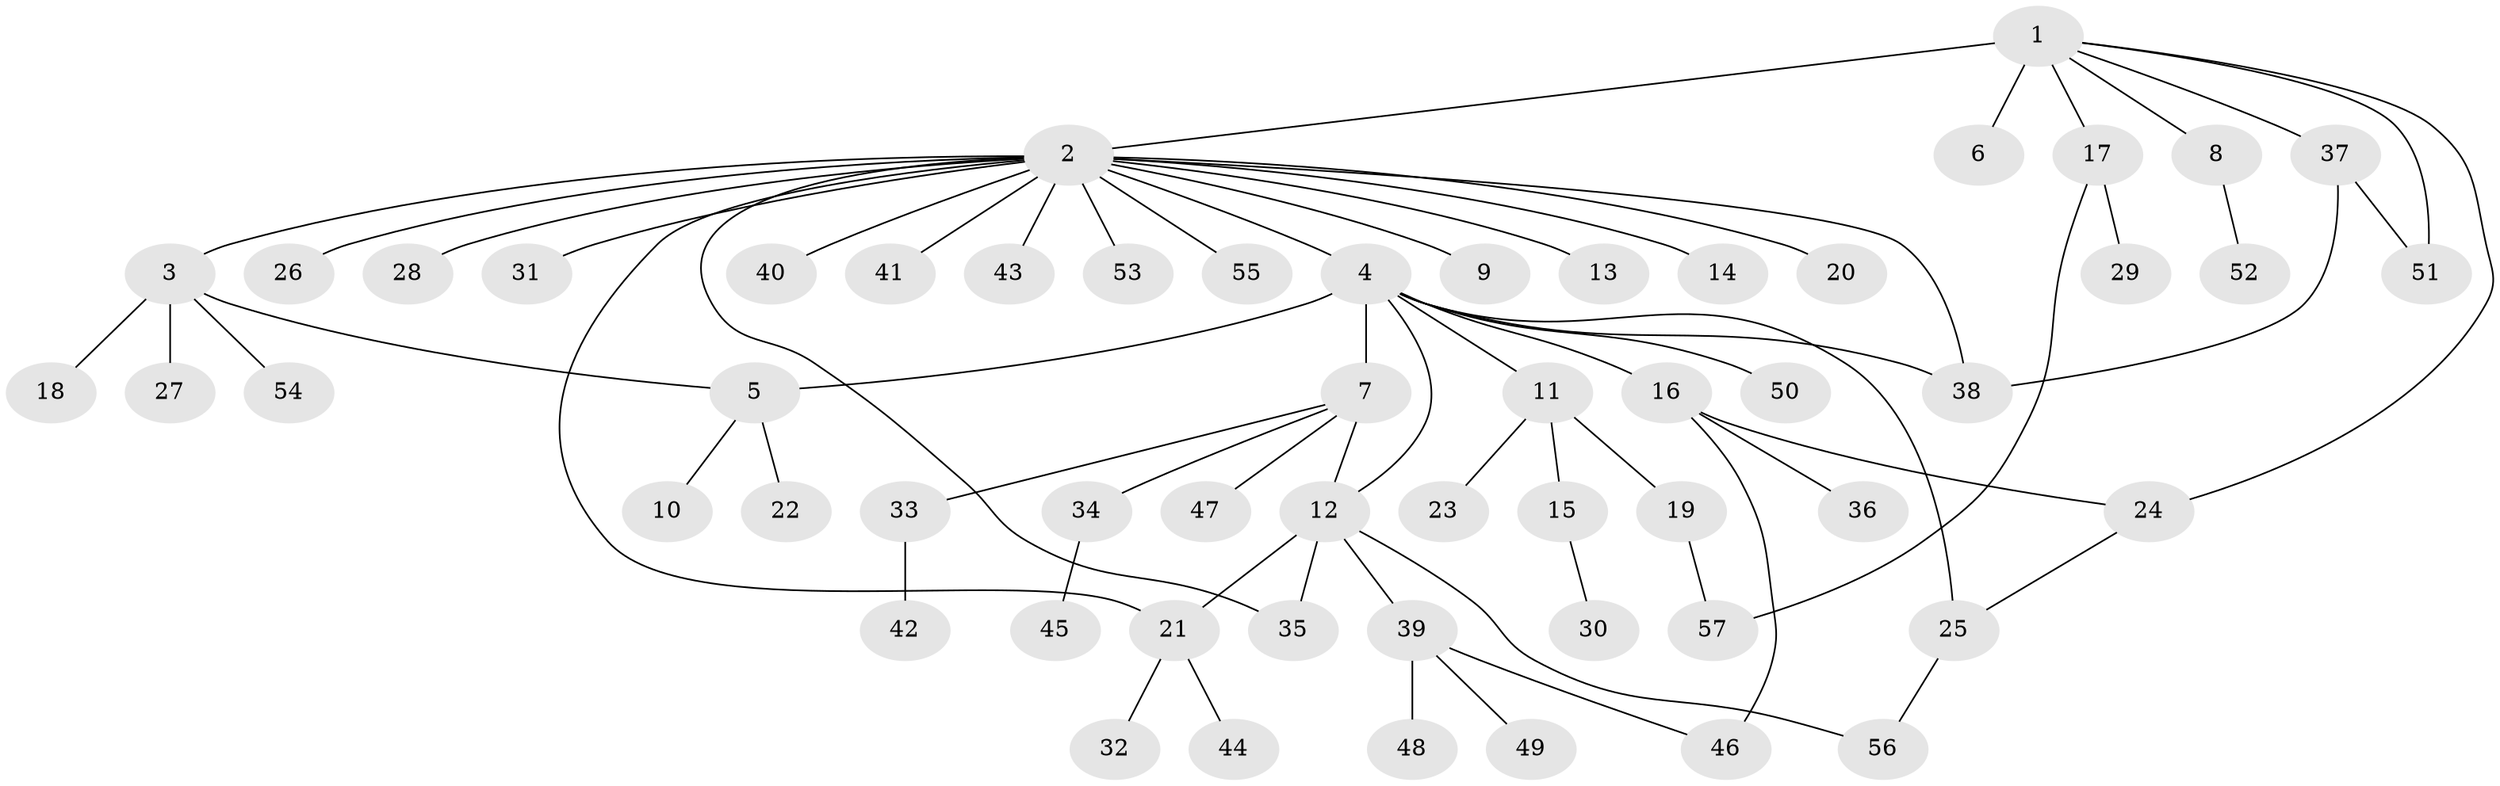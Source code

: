 // original degree distribution, {11: 0.009009009009009009, 19: 0.009009009009009009, 5: 0.04504504504504504, 20: 0.009009009009009009, 1: 0.6036036036036037, 2: 0.1981981981981982, 3: 0.07207207207207207, 12: 0.009009009009009009, 4: 0.036036036036036036, 6: 0.009009009009009009}
// Generated by graph-tools (version 1.1) at 2025/35/03/09/25 02:35:50]
// undirected, 57 vertices, 68 edges
graph export_dot {
graph [start="1"]
  node [color=gray90,style=filled];
  1;
  2;
  3;
  4;
  5;
  6;
  7;
  8;
  9;
  10;
  11;
  12;
  13;
  14;
  15;
  16;
  17;
  18;
  19;
  20;
  21;
  22;
  23;
  24;
  25;
  26;
  27;
  28;
  29;
  30;
  31;
  32;
  33;
  34;
  35;
  36;
  37;
  38;
  39;
  40;
  41;
  42;
  43;
  44;
  45;
  46;
  47;
  48;
  49;
  50;
  51;
  52;
  53;
  54;
  55;
  56;
  57;
  1 -- 2 [weight=1.0];
  1 -- 6 [weight=4.0];
  1 -- 8 [weight=1.0];
  1 -- 17 [weight=1.0];
  1 -- 24 [weight=1.0];
  1 -- 37 [weight=1.0];
  1 -- 51 [weight=1.0];
  2 -- 3 [weight=1.0];
  2 -- 4 [weight=1.0];
  2 -- 9 [weight=1.0];
  2 -- 13 [weight=1.0];
  2 -- 14 [weight=1.0];
  2 -- 20 [weight=1.0];
  2 -- 21 [weight=1.0];
  2 -- 26 [weight=1.0];
  2 -- 28 [weight=1.0];
  2 -- 31 [weight=1.0];
  2 -- 35 [weight=1.0];
  2 -- 38 [weight=1.0];
  2 -- 40 [weight=1.0];
  2 -- 41 [weight=1.0];
  2 -- 43 [weight=1.0];
  2 -- 53 [weight=1.0];
  2 -- 55 [weight=1.0];
  3 -- 5 [weight=1.0];
  3 -- 18 [weight=1.0];
  3 -- 27 [weight=2.0];
  3 -- 54 [weight=1.0];
  4 -- 5 [weight=1.0];
  4 -- 7 [weight=11.0];
  4 -- 11 [weight=1.0];
  4 -- 12 [weight=1.0];
  4 -- 16 [weight=1.0];
  4 -- 25 [weight=1.0];
  4 -- 38 [weight=1.0];
  4 -- 50 [weight=1.0];
  5 -- 10 [weight=1.0];
  5 -- 22 [weight=1.0];
  7 -- 12 [weight=1.0];
  7 -- 33 [weight=1.0];
  7 -- 34 [weight=1.0];
  7 -- 47 [weight=1.0];
  8 -- 52 [weight=1.0];
  11 -- 15 [weight=1.0];
  11 -- 19 [weight=1.0];
  11 -- 23 [weight=1.0];
  12 -- 21 [weight=1.0];
  12 -- 35 [weight=6.0];
  12 -- 39 [weight=1.0];
  12 -- 56 [weight=1.0];
  15 -- 30 [weight=1.0];
  16 -- 24 [weight=1.0];
  16 -- 36 [weight=1.0];
  16 -- 46 [weight=1.0];
  17 -- 29 [weight=1.0];
  17 -- 57 [weight=1.0];
  19 -- 57 [weight=1.0];
  21 -- 32 [weight=1.0];
  21 -- 44 [weight=1.0];
  24 -- 25 [weight=1.0];
  25 -- 56 [weight=1.0];
  33 -- 42 [weight=1.0];
  34 -- 45 [weight=1.0];
  37 -- 38 [weight=2.0];
  37 -- 51 [weight=1.0];
  39 -- 46 [weight=1.0];
  39 -- 48 [weight=2.0];
  39 -- 49 [weight=1.0];
}
